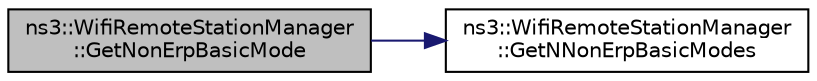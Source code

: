 digraph "ns3::WifiRemoteStationManager::GetNonErpBasicMode"
{
 // LATEX_PDF_SIZE
  edge [fontname="Helvetica",fontsize="10",labelfontname="Helvetica",labelfontsize="10"];
  node [fontname="Helvetica",fontsize="10",shape=record];
  rankdir="LR";
  Node1 [label="ns3::WifiRemoteStationManager\l::GetNonErpBasicMode",height=0.2,width=0.4,color="black", fillcolor="grey75", style="filled", fontcolor="black",tooltip="Return a basic mode from the set of basic modes that is not an ERP mode."];
  Node1 -> Node2 [color="midnightblue",fontsize="10",style="solid",fontname="Helvetica"];
  Node2 [label="ns3::WifiRemoteStationManager\l::GetNNonErpBasicModes",height=0.2,width=0.4,color="black", fillcolor="white", style="filled",URL="$classns3_1_1_wifi_remote_station_manager.html#a8a109d708b34623e96628e246084e873",tooltip="Return the number of non-ERP basic modes we support."];
}

